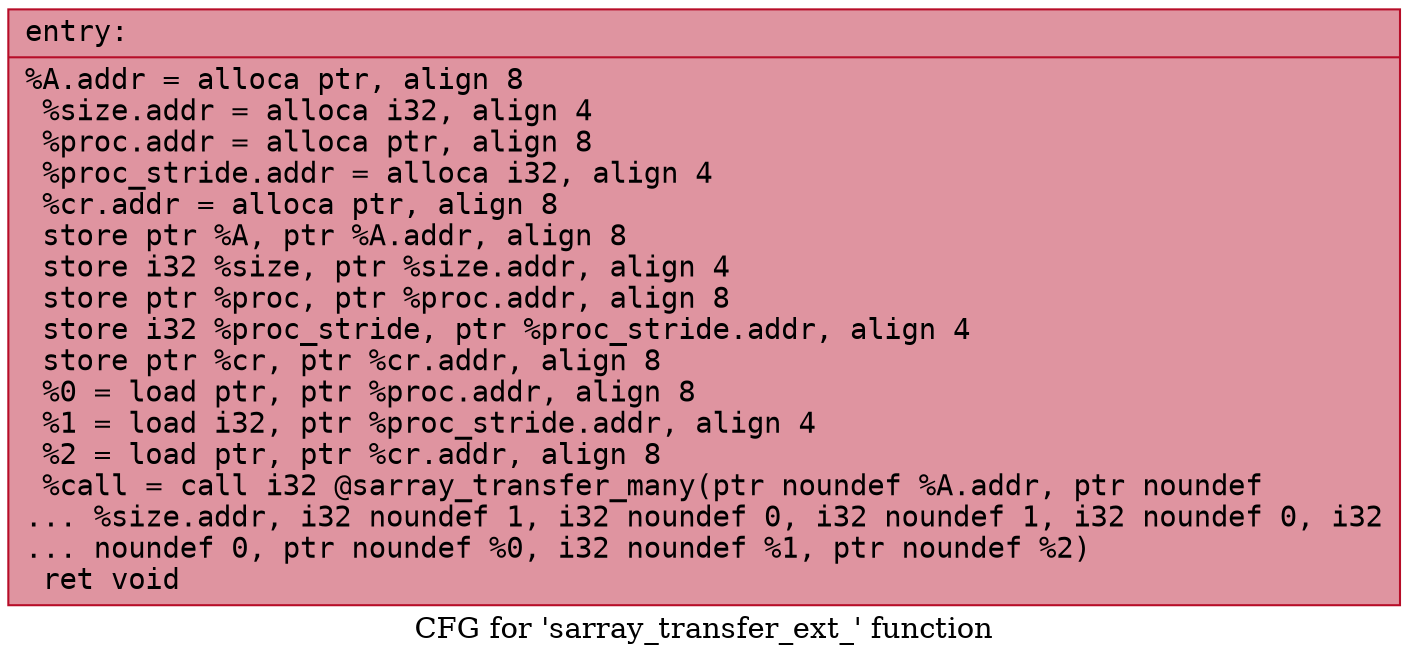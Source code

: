 digraph "CFG for 'sarray_transfer_ext_' function" {
	label="CFG for 'sarray_transfer_ext_' function";

	Node0x564193418f70 [shape=record,color="#b70d28ff", style=filled, fillcolor="#b70d2870" fontname="Courier",label="{entry:\l|  %A.addr = alloca ptr, align 8\l  %size.addr = alloca i32, align 4\l  %proc.addr = alloca ptr, align 8\l  %proc_stride.addr = alloca i32, align 4\l  %cr.addr = alloca ptr, align 8\l  store ptr %A, ptr %A.addr, align 8\l  store i32 %size, ptr %size.addr, align 4\l  store ptr %proc, ptr %proc.addr, align 8\l  store i32 %proc_stride, ptr %proc_stride.addr, align 4\l  store ptr %cr, ptr %cr.addr, align 8\l  %0 = load ptr, ptr %proc.addr, align 8\l  %1 = load i32, ptr %proc_stride.addr, align 4\l  %2 = load ptr, ptr %cr.addr, align 8\l  %call = call i32 @sarray_transfer_many(ptr noundef %A.addr, ptr noundef\l... %size.addr, i32 noundef 1, i32 noundef 0, i32 noundef 1, i32 noundef 0, i32\l... noundef 0, ptr noundef %0, i32 noundef %1, ptr noundef %2)\l  ret void\l}"];
}
